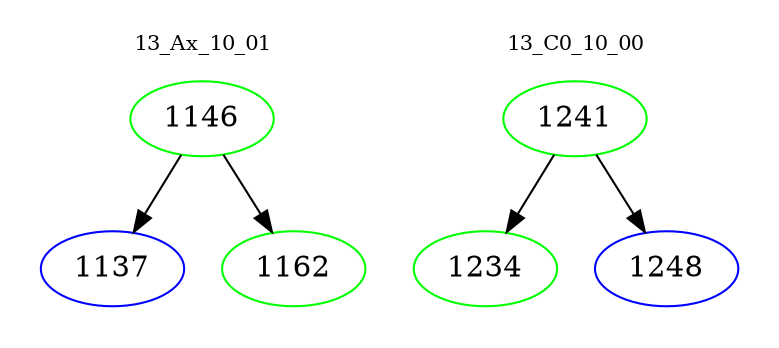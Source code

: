 digraph{
subgraph cluster_0 {
color = white
label = "13_Ax_10_01";
fontsize=10;
T0_1146 [label="1146", color="green"]
T0_1146 -> T0_1137 [color="black"]
T0_1137 [label="1137", color="blue"]
T0_1146 -> T0_1162 [color="black"]
T0_1162 [label="1162", color="green"]
}
subgraph cluster_1 {
color = white
label = "13_C0_10_00";
fontsize=10;
T1_1241 [label="1241", color="green"]
T1_1241 -> T1_1234 [color="black"]
T1_1234 [label="1234", color="green"]
T1_1241 -> T1_1248 [color="black"]
T1_1248 [label="1248", color="blue"]
}
}
